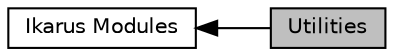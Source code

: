 digraph "Utilities"
{
  edge [fontname="Helvetica",fontsize="10",labelfontname="Helvetica",labelfontsize="10"];
  node [fontname="Helvetica",fontsize="10",shape=box];
  rankdir=LR;
  Node2 [label="Ikarus Modules",height=0.2,width=0.4,color="black", fillcolor="white", style="filled",URL="$a00356.html",tooltip="All Ikarus modules."];
  Node1 [label="Utilities",height=0.2,width=0.4,color="black", fillcolor="grey75", style="filled", fontcolor="black",tooltip="Collection of several utilities."];
  Node2->Node1 [shape=plaintext, dir="back", style="solid"];
}
